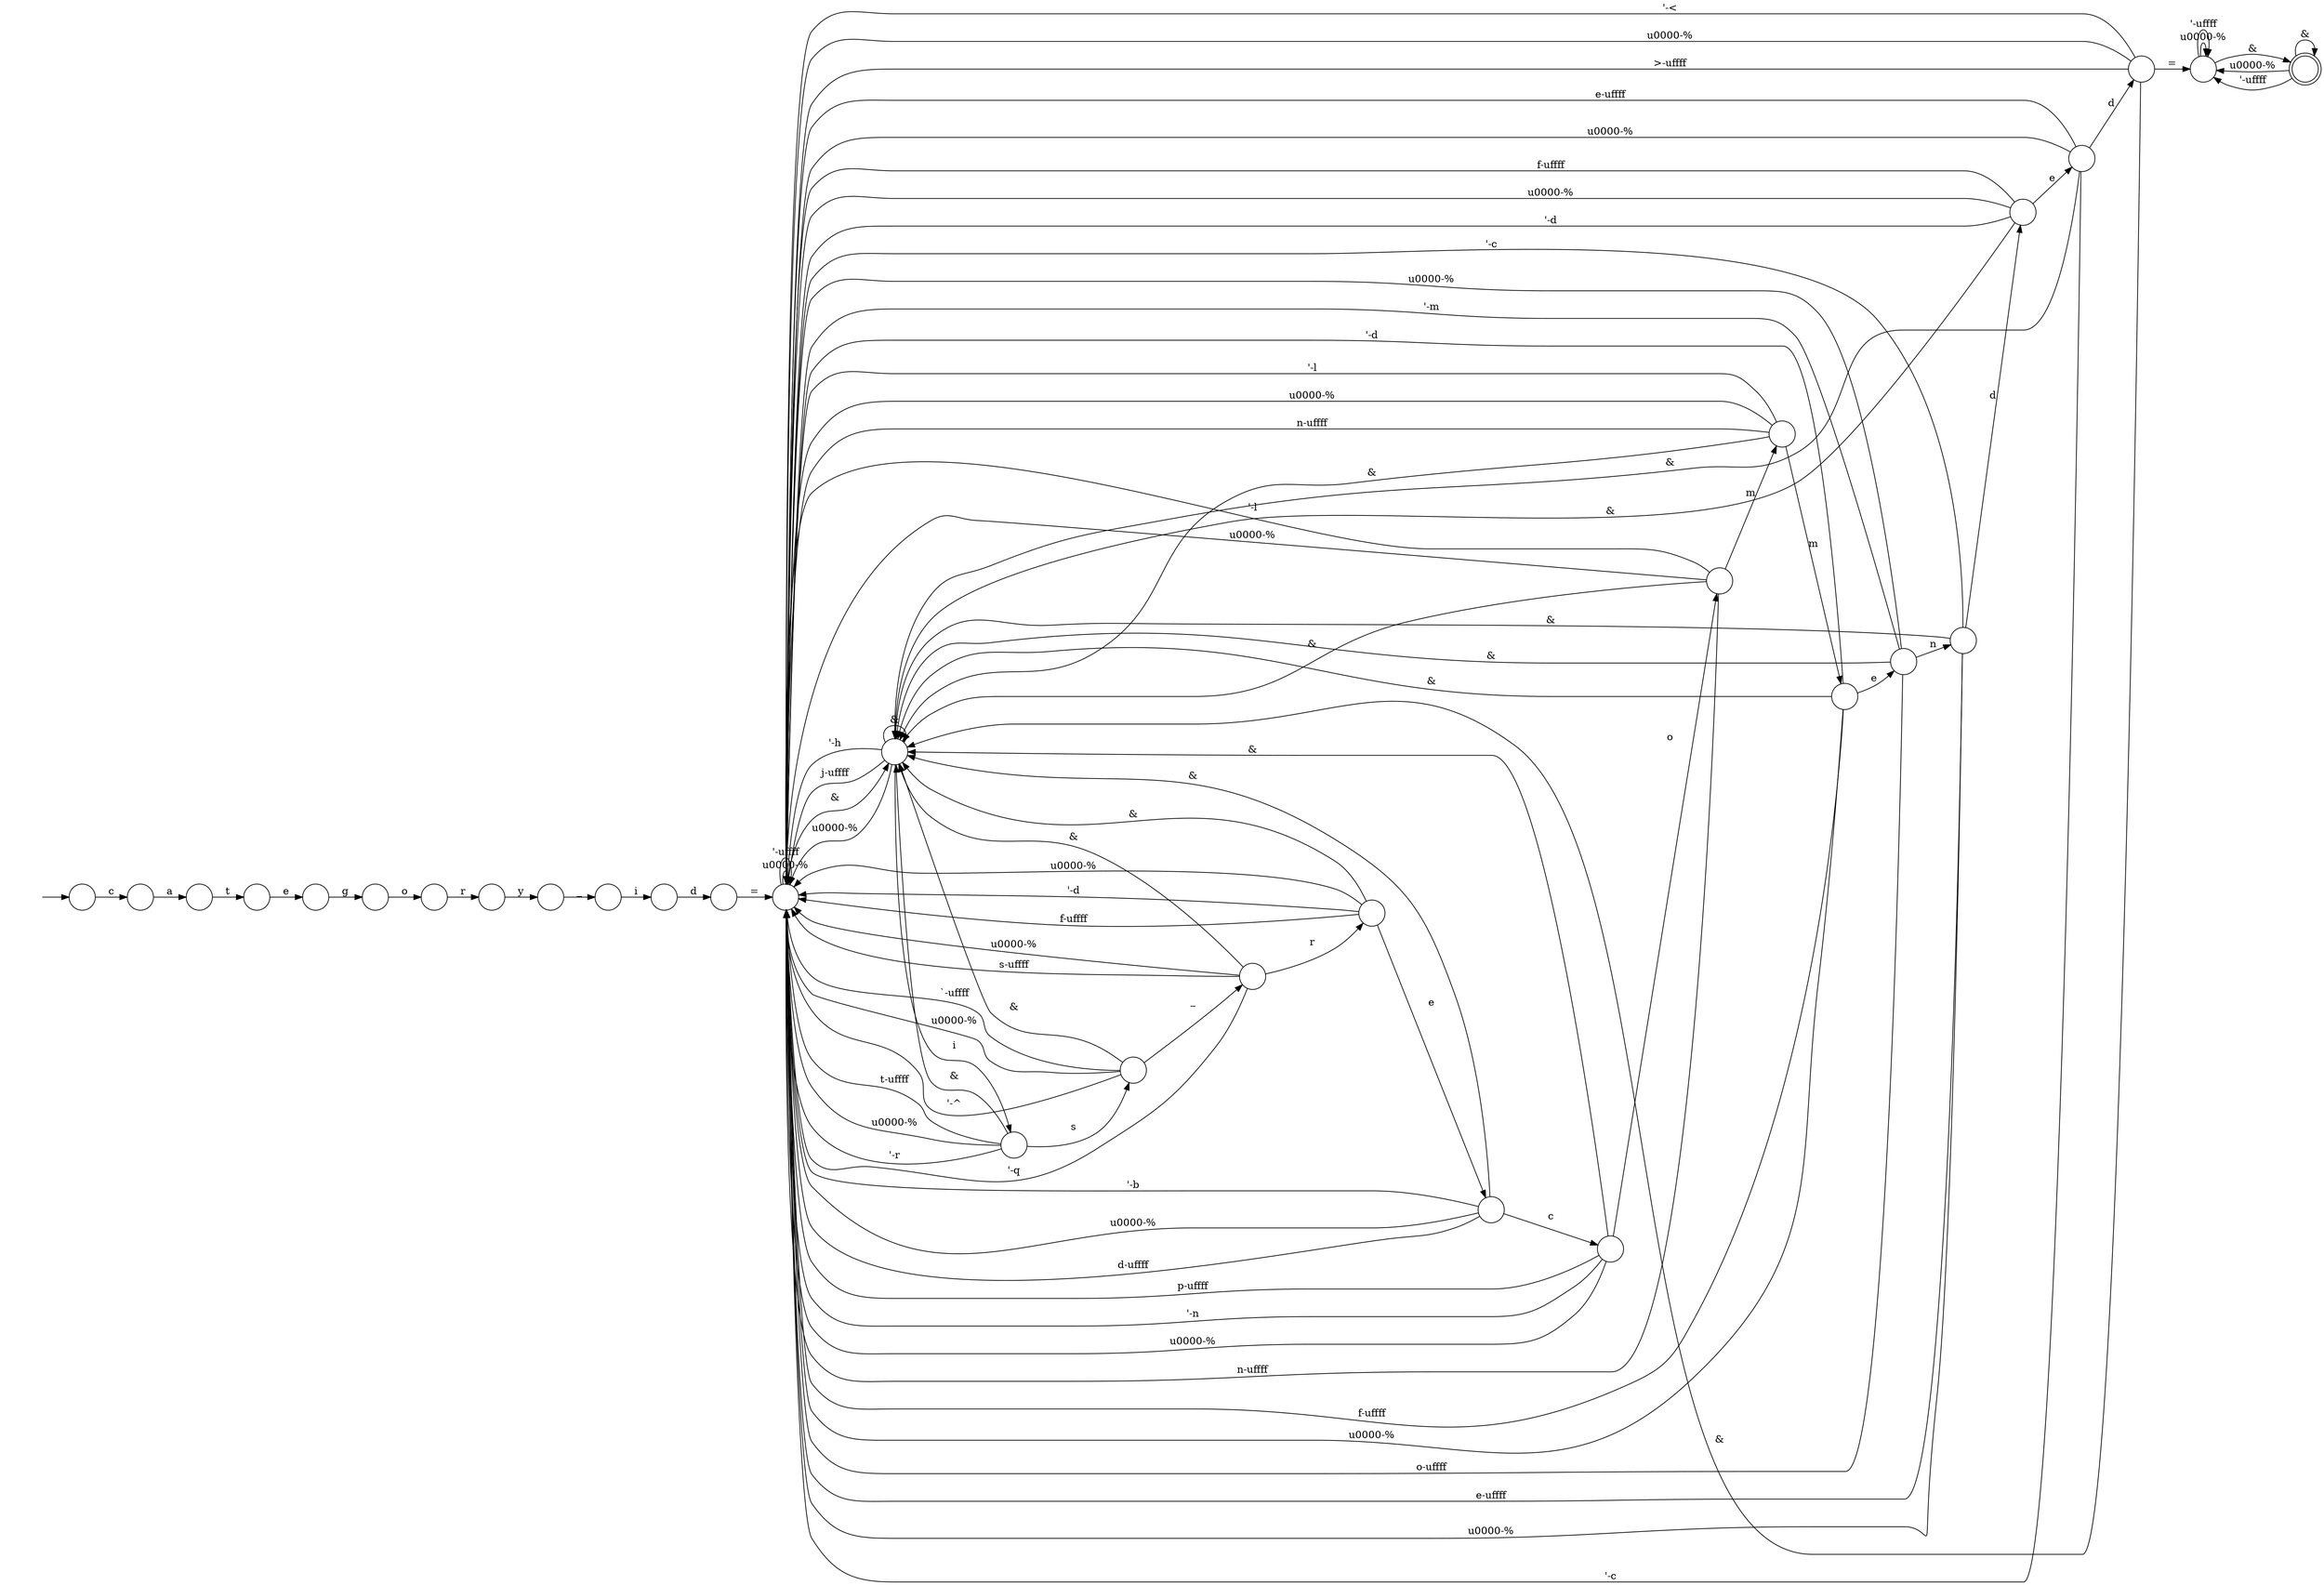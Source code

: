 digraph Automaton {
  rankdir = LR;
  0 [shape=circle,label=""];
  0 -> 11 [label="&"]
  0 -> 0 [label="\u0000-%"]
  0 -> 0 [label="'-\uffff"]
  1 [shape=circle,label=""];
  1 -> 14 [label="t"]
  2 [shape=circle,label=""];
  2 -> 11 [label="&"]
  2 -> 0 [label="n-\uffff"]
  2 -> 24 [label="m"]
  2 -> 0 [label="'-l"]
  2 -> 0 [label="\u0000-%"]
  3 [shape=circle,label=""];
  3 -> 26 [label="="]
  3 -> 0 [label="'-<"]
  3 -> 11 [label="&"]
  3 -> 0 [label="\u0000-%"]
  3 -> 0 [label=">-\uffff"]
  4 [shape=circle,label=""];
  4 -> 15 [label="o"]
  5 [shape=circle,label=""];
  5 -> 29 [label="i"]
  6 [shape=circle,label=""];
  initial [shape=plaintext,label=""];
  initial -> 6
  6 -> 19 [label="c"]
  7 [shape=circle,label=""];
  7 -> 11 [label="&"]
  7 -> 0 [label="'-q"]
  7 -> 0 [label="\u0000-%"]
  7 -> 17 [label="r"]
  7 -> 0 [label="s-\uffff"]
  8 [shape=circle,label=""];
  8 -> 4 [label="g"]
  9 [shape=circle,label=""];
  9 -> 23 [label="n"]
  9 -> 11 [label="&"]
  9 -> 0 [label="o-\uffff"]
  9 -> 0 [label="\u0000-%"]
  9 -> 0 [label="'-m"]
  10 [shape=circle,label=""];
  10 -> 11 [label="&"]
  10 -> 9 [label="e"]
  10 -> 0 [label="f-\uffff"]
  10 -> 0 [label="\u0000-%"]
  10 -> 0 [label="'-d"]
  11 [shape=circle,label=""];
  11 -> 11 [label="&"]
  11 -> 25 [label="i"]
  11 -> 0 [label="\u0000-%"]
  11 -> 0 [label="'-h"]
  11 -> 0 [label="j-\uffff"]
  12 [shape=circle,label=""];
  12 -> 0 [label="'-c"]
  12 -> 11 [label="&"]
  12 -> 3 [label="d"]
  12 -> 0 [label="e-\uffff"]
  12 -> 0 [label="\u0000-%"]
  13 [shape=circle,label=""];
  13 -> 5 [label="_"]
  14 [shape=circle,label=""];
  14 -> 8 [label="e"]
  15 [shape=circle,label=""];
  15 -> 18 [label="r"]
  16 [shape=circle,label=""];
  16 -> 0 [label="="]
  17 [shape=circle,label=""];
  17 -> 11 [label="&"]
  17 -> 20 [label="e"]
  17 -> 0 [label="f-\uffff"]
  17 -> 0 [label="\u0000-%"]
  17 -> 0 [label="'-d"]
  18 [shape=circle,label=""];
  18 -> 13 [label="y"]
  19 [shape=circle,label=""];
  19 -> 1 [label="a"]
  20 [shape=circle,label=""];
  20 -> 0 [label="'-b"]
  20 -> 21 [label="c"]
  20 -> 11 [label="&"]
  20 -> 0 [label="\u0000-%"]
  20 -> 0 [label="d-\uffff"]
  21 [shape=circle,label=""];
  21 -> 0 [label="p-\uffff"]
  21 -> 0 [label="'-n"]
  21 -> 11 [label="&"]
  21 -> 0 [label="\u0000-%"]
  21 -> 2 [label="o"]
  22 [shape=circle,label=""];
  22 -> 11 [label="&"]
  22 -> 12 [label="e"]
  22 -> 0 [label="f-\uffff"]
  22 -> 0 [label="\u0000-%"]
  22 -> 0 [label="'-d"]
  23 [shape=circle,label=""];
  23 -> 0 [label="'-c"]
  23 -> 11 [label="&"]
  23 -> 22 [label="d"]
  23 -> 0 [label="e-\uffff"]
  23 -> 0 [label="\u0000-%"]
  24 [shape=circle,label=""];
  24 -> 11 [label="&"]
  24 -> 0 [label="n-\uffff"]
  24 -> 10 [label="m"]
  24 -> 0 [label="'-l"]
  24 -> 0 [label="\u0000-%"]
  25 [shape=circle,label=""];
  25 -> 11 [label="&"]
  25 -> 28 [label="s"]
  25 -> 0 [label="t-\uffff"]
  25 -> 0 [label="\u0000-%"]
  25 -> 0 [label="'-r"]
  26 [shape=circle,label=""];
  26 -> 27 [label="&"]
  26 -> 26 [label="\u0000-%"]
  26 -> 26 [label="'-\uffff"]
  27 [shape=doublecircle,label=""];
  27 -> 27 [label="&"]
  27 -> 26 [label="\u0000-%"]
  27 -> 26 [label="'-\uffff"]
  28 [shape=circle,label=""];
  28 -> 11 [label="&"]
  28 -> 0 [label="`-\uffff"]
  28 -> 7 [label="_"]
  28 -> 0 [label="\u0000-%"]
  28 -> 0 [label="'-^"]
  29 [shape=circle,label=""];
  29 -> 16 [label="d"]
}

